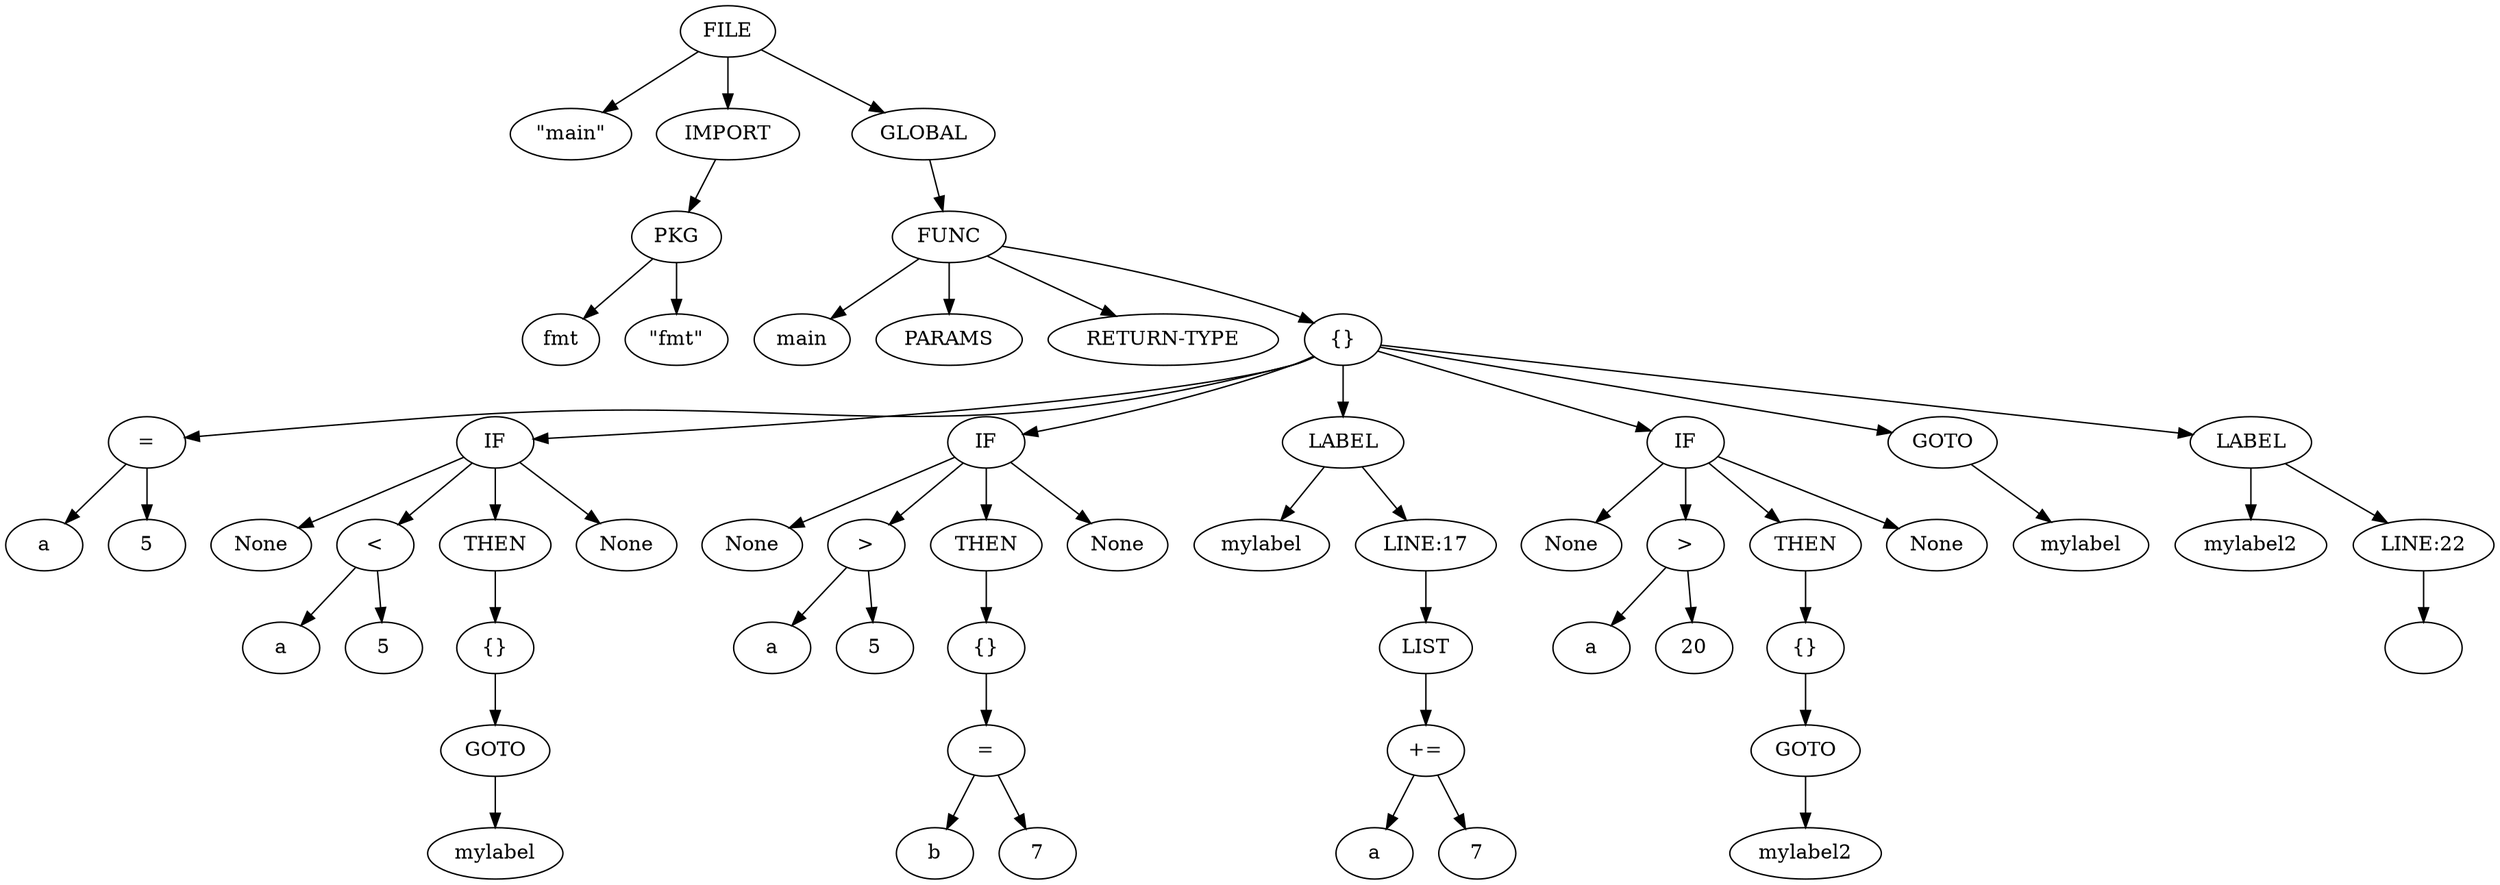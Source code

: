digraph G {
	0 -> 1;
	0 -> 2;
	2 -> 3;
	3 -> 4;
	3 -> 5;
	0 -> 6;
	6 -> 7;
	7 -> 8;
	7 -> 9;
	7 -> 10;
	7 -> 11;
	11 -> 12;
	12 -> 13;
	12 -> 14;
	11 -> 15;
	15 -> 16;
	15 -> 17;
	17 -> 18;
	17 -> 19;
	15 -> 20;
	20 -> 21;
	21 -> 22;
	22 -> 23;
	15 -> 24;
	11 -> 25;
	25 -> 26;
	25 -> 27;
	27 -> 28;
	27 -> 29;
	25 -> 30;
	30 -> 31;
	31 -> 32;
	32 -> 33;
	32 -> 34;
	25 -> 35;
	11 -> 36;
	36 -> 37;
	36 -> 38;
	38 -> 39;
	39 -> 40;
	40 -> 41;
	40 -> 42;
	11 -> 43;
	43 -> 44;
	43 -> 45;
	45 -> 46;
	45 -> 47;
	43 -> 48;
	48 -> 49;
	49 -> 50;
	50 -> 51;
	43 -> 52;
	11 -> 53;
	53 -> 54;
	11 -> 55;
	55 -> 56;
	55 -> 57;
	57 -> 58;
	0 [label=FILE];	1 [label="\"main\""];	2 [label="IMPORT"];	3 [label="PKG"];	4 [label="fmt"];	5 [label="\"fmt\""];	6 [label="GLOBAL"];	7 [label="FUNC"];	8 [label="main"];	9 [label="PARAMS"];	10 [label="RETURN-TYPE"];	11 [label="{}"];	12 [label="="];	13 [label="a"];	14 [label="5"];	15 [label="IF"];	16 [label="None"];	17 [label="<"];	18 [label="a"];	19 [label="5"];	20 [label="THEN"];	21 [label="{}"];	22 [label="GOTO"];	23 [label="mylabel"];	24 [label="None"];	25 [label="IF"];	26 [label="None"];	27 [label=">"];	28 [label="a"];	29 [label="5"];	30 [label="THEN"];	31 [label="{}"];	32 [label="="];	33 [label="b"];	34 [label="7"];	35 [label="None"];	36 [label="LABEL"];	37 [label="mylabel"];	38 [label="LINE:17"];	39 [label="LIST"];	40 [label="+="];	41 [label="a"];	42 [label="7"];	43 [label="IF"];	44 [label="None"];	45 [label=">"];	46 [label="a"];	47 [label="20"];	48 [label="THEN"];	49 [label="{}"];	50 [label="GOTO"];	51 [label="mylabel2"];	52 [label="None"];	53 [label="GOTO"];	54 [label="mylabel"];	55 [label="LABEL"];	56 [label="mylabel2"];	57 [label="LINE:22"];	58 [label=""];
}